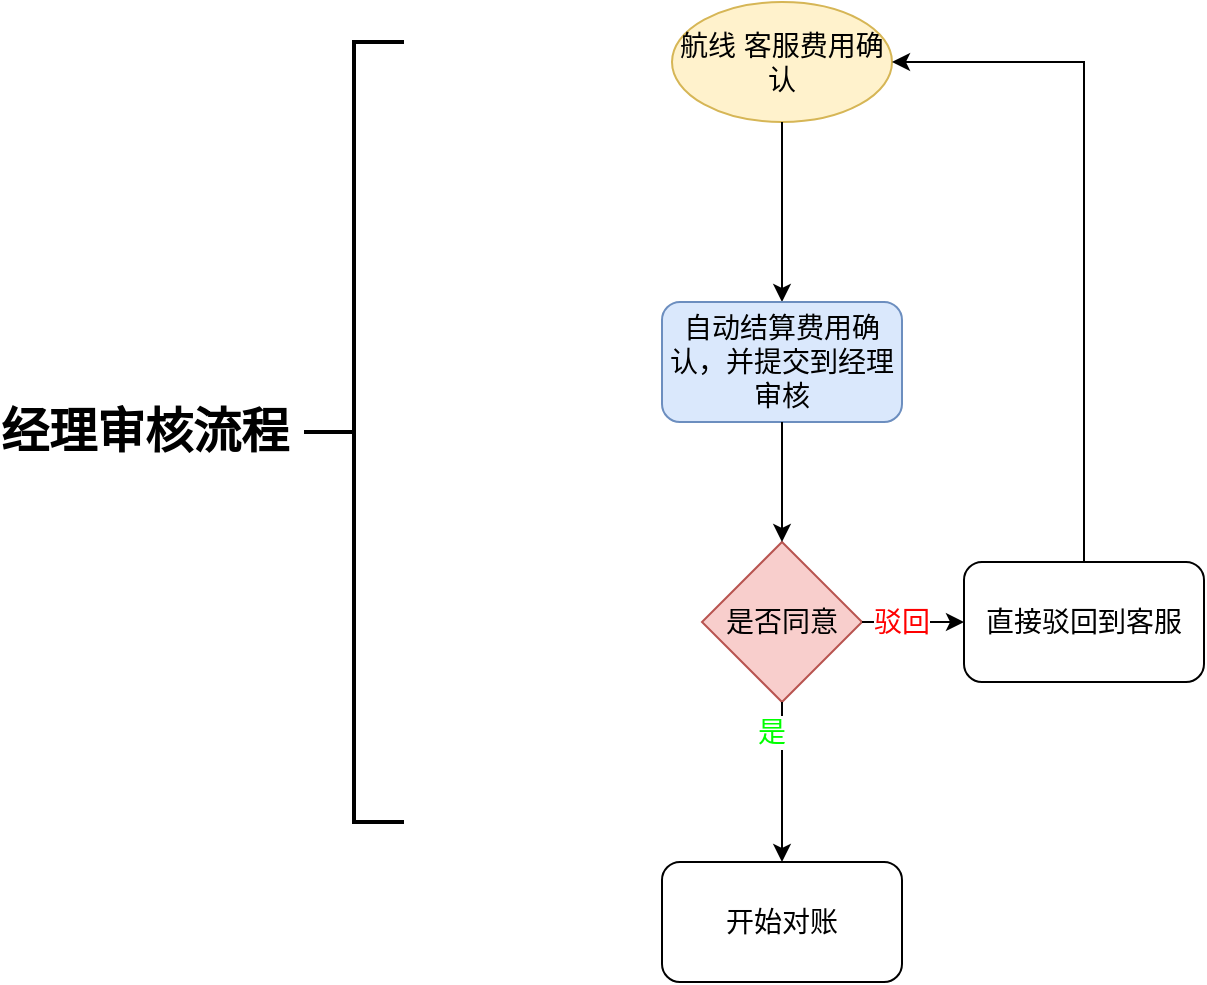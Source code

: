 <mxfile version="13.9.9" type="github">
  <diagram id="VU_dx4ajiQtVL9cvRUOc" name="Page-1">
    <mxGraphModel dx="2249" dy="713" grid="1" gridSize="10" guides="1" tooltips="1" connect="1" arrows="1" fold="1" page="1" pageScale="1" pageWidth="827" pageHeight="1169" math="0" shadow="0">
      <root>
        <mxCell id="0" />
        <mxCell id="1" parent="0" />
        <mxCell id="-NqdzgjW_j-PJkJXu21r-1" value="航线 客服费用确认" style="ellipse;whiteSpace=wrap;html=1;fillColor=#fff2cc;strokeColor=#d6b656;fontSize=14;" parent="1" vertex="1">
          <mxGeometry x="304" y="10" width="110" height="60" as="geometry" />
        </mxCell>
        <mxCell id="-NqdzgjW_j-PJkJXu21r-3" value="" style="endArrow=classic;html=1;fontSize=14;" parent="1" source="-NqdzgjW_j-PJkJXu21r-1" target="9XIOhGSMhRz8AxKJKfwM-1" edge="1">
          <mxGeometry width="50" height="50" relative="1" as="geometry">
            <mxPoint x="390" y="420" as="sourcePoint" />
            <mxPoint x="359.812" y="170" as="targetPoint" />
          </mxGeometry>
        </mxCell>
        <mxCell id="-NqdzgjW_j-PJkJXu21r-5" value="开始对账" style="rounded=1;whiteSpace=wrap;html=1;fontSize=14;" parent="1" vertex="1">
          <mxGeometry x="299" y="440" width="120" height="60" as="geometry" />
        </mxCell>
        <mxCell id="9XIOhGSMhRz8AxKJKfwM-1" value="&lt;span style=&quot;font-size: 14px;&quot;&gt;自动结算费用确认，并提交到经理审核&lt;/span&gt;" style="rounded=1;whiteSpace=wrap;html=1;fillColor=#dae8fc;strokeColor=#6c8ebf;fontSize=14;" vertex="1" parent="1">
          <mxGeometry x="299" y="160" width="120" height="60" as="geometry" />
        </mxCell>
        <mxCell id="9XIOhGSMhRz8AxKJKfwM-2" value="是否同意" style="rhombus;whiteSpace=wrap;html=1;fillColor=#f8cecc;strokeColor=#b85450;fontSize=14;" vertex="1" parent="1">
          <mxGeometry x="319" y="280" width="80" height="80" as="geometry" />
        </mxCell>
        <mxCell id="9XIOhGSMhRz8AxKJKfwM-4" value="" style="endArrow=classic;html=1;exitX=0.5;exitY=1;exitDx=0;exitDy=0;entryX=0.5;entryY=0;entryDx=0;entryDy=0;fontSize=14;" edge="1" parent="1" source="9XIOhGSMhRz8AxKJKfwM-2" target="-NqdzgjW_j-PJkJXu21r-5">
          <mxGeometry width="50" height="50" relative="1" as="geometry">
            <mxPoint x="329" y="390" as="sourcePoint" />
            <mxPoint x="379" y="340" as="targetPoint" />
          </mxGeometry>
        </mxCell>
        <mxCell id="9XIOhGSMhRz8AxKJKfwM-5" value="是" style="text;html=1;strokeColor=none;fillColor=none;align=center;verticalAlign=middle;whiteSpace=wrap;rounded=0;labelBackgroundColor=#ffffff;fontSize=14;fontColor=#00FF00;" vertex="1" parent="1">
          <mxGeometry x="304" y="340" width="100" height="70" as="geometry" />
        </mxCell>
        <mxCell id="9XIOhGSMhRz8AxKJKfwM-7" value="" style="endArrow=classic;html=1;fontSize=14;fontColor=#00FF00;entryX=0.5;entryY=0;entryDx=0;entryDy=0;" edge="1" parent="1" source="9XIOhGSMhRz8AxKJKfwM-1" target="9XIOhGSMhRz8AxKJKfwM-2">
          <mxGeometry width="50" height="50" relative="1" as="geometry">
            <mxPoint x="270" y="320" as="sourcePoint" />
            <mxPoint x="320" y="270" as="targetPoint" />
          </mxGeometry>
        </mxCell>
        <mxCell id="9XIOhGSMhRz8AxKJKfwM-15" style="edgeStyle=orthogonalEdgeStyle;rounded=0;orthogonalLoop=1;jettySize=auto;html=1;fontSize=14;fontColor=#FF0000;entryX=1;entryY=0.5;entryDx=0;entryDy=0;" edge="1" parent="1" source="9XIOhGSMhRz8AxKJKfwM-8" target="-NqdzgjW_j-PJkJXu21r-1">
          <mxGeometry relative="1" as="geometry">
            <mxPoint x="450" y="40" as="targetPoint" />
            <Array as="points">
              <mxPoint x="510" y="40" />
            </Array>
          </mxGeometry>
        </mxCell>
        <mxCell id="9XIOhGSMhRz8AxKJKfwM-8" value="&lt;font color=&quot;#000000&quot;&gt;直接驳回到客服&lt;/font&gt;" style="rounded=1;whiteSpace=wrap;html=1;labelBackgroundColor=#ffffff;fontSize=14;fontColor=#00FF00;" vertex="1" parent="1">
          <mxGeometry x="450" y="290" width="120" height="60" as="geometry" />
        </mxCell>
        <mxCell id="9XIOhGSMhRz8AxKJKfwM-9" value="" style="endArrow=classic;html=1;fontSize=14;fontColor=#00FF00;exitX=1;exitY=0.5;exitDx=0;exitDy=0;" edge="1" parent="1" source="9XIOhGSMhRz8AxKJKfwM-2" target="9XIOhGSMhRz8AxKJKfwM-8">
          <mxGeometry width="50" height="50" relative="1" as="geometry">
            <mxPoint x="270" y="320" as="sourcePoint" />
            <mxPoint x="320" y="270" as="targetPoint" />
          </mxGeometry>
        </mxCell>
        <mxCell id="9XIOhGSMhRz8AxKJKfwM-11" value="驳回" style="text;html=1;strokeColor=none;fillColor=none;align=center;verticalAlign=middle;whiteSpace=wrap;rounded=0;labelBackgroundColor=#ffffff;fontSize=14;fontColor=#FF0000;" vertex="1" parent="1">
          <mxGeometry x="399" y="310" width="40" height="20" as="geometry" />
        </mxCell>
        <mxCell id="9XIOhGSMhRz8AxKJKfwM-17" value="" style="strokeWidth=2;html=1;shape=mxgraph.flowchart.annotation_2;align=left;labelPosition=right;pointerEvents=1;labelBackgroundColor=#ffffff;fontSize=14;fontColor=#FF0000;" vertex="1" parent="1">
          <mxGeometry x="120" y="30" width="50" height="390" as="geometry" />
        </mxCell>
        <mxCell id="9XIOhGSMhRz8AxKJKfwM-18" value="经理审核流程" style="text;strokeColor=none;fillColor=none;html=1;fontSize=24;fontStyle=1;verticalAlign=middle;align=center;labelBackgroundColor=#ffffff;" vertex="1" parent="1">
          <mxGeometry x="-10" y="205" width="100" height="40" as="geometry" />
        </mxCell>
      </root>
    </mxGraphModel>
  </diagram>
</mxfile>
